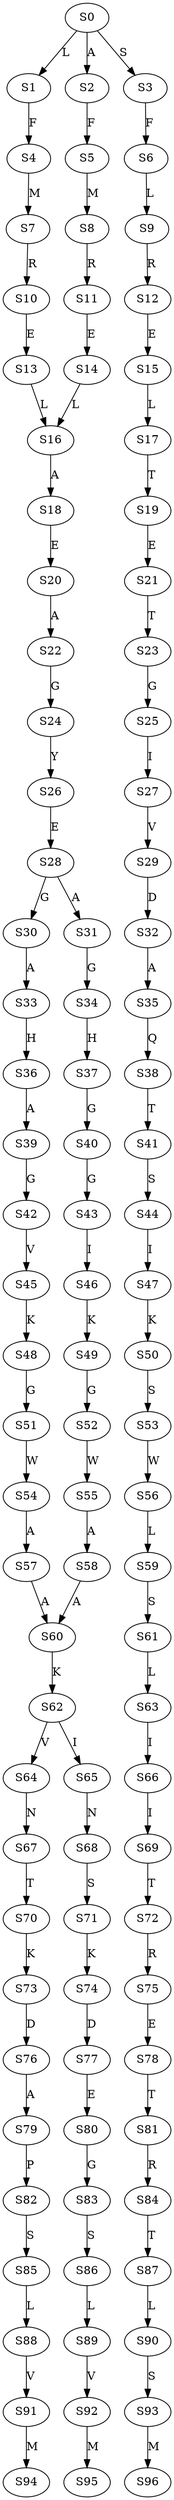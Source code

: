 strict digraph  {
	S0 -> S1 [ label = L ];
	S0 -> S2 [ label = A ];
	S0 -> S3 [ label = S ];
	S1 -> S4 [ label = F ];
	S2 -> S5 [ label = F ];
	S3 -> S6 [ label = F ];
	S4 -> S7 [ label = M ];
	S5 -> S8 [ label = M ];
	S6 -> S9 [ label = L ];
	S7 -> S10 [ label = R ];
	S8 -> S11 [ label = R ];
	S9 -> S12 [ label = R ];
	S10 -> S13 [ label = E ];
	S11 -> S14 [ label = E ];
	S12 -> S15 [ label = E ];
	S13 -> S16 [ label = L ];
	S14 -> S16 [ label = L ];
	S15 -> S17 [ label = L ];
	S16 -> S18 [ label = A ];
	S17 -> S19 [ label = T ];
	S18 -> S20 [ label = E ];
	S19 -> S21 [ label = E ];
	S20 -> S22 [ label = A ];
	S21 -> S23 [ label = T ];
	S22 -> S24 [ label = G ];
	S23 -> S25 [ label = G ];
	S24 -> S26 [ label = Y ];
	S25 -> S27 [ label = I ];
	S26 -> S28 [ label = E ];
	S27 -> S29 [ label = V ];
	S28 -> S30 [ label = G ];
	S28 -> S31 [ label = A ];
	S29 -> S32 [ label = D ];
	S30 -> S33 [ label = A ];
	S31 -> S34 [ label = G ];
	S32 -> S35 [ label = A ];
	S33 -> S36 [ label = H ];
	S34 -> S37 [ label = H ];
	S35 -> S38 [ label = Q ];
	S36 -> S39 [ label = A ];
	S37 -> S40 [ label = G ];
	S38 -> S41 [ label = T ];
	S39 -> S42 [ label = G ];
	S40 -> S43 [ label = G ];
	S41 -> S44 [ label = S ];
	S42 -> S45 [ label = V ];
	S43 -> S46 [ label = I ];
	S44 -> S47 [ label = I ];
	S45 -> S48 [ label = K ];
	S46 -> S49 [ label = K ];
	S47 -> S50 [ label = K ];
	S48 -> S51 [ label = G ];
	S49 -> S52 [ label = G ];
	S50 -> S53 [ label = S ];
	S51 -> S54 [ label = W ];
	S52 -> S55 [ label = W ];
	S53 -> S56 [ label = W ];
	S54 -> S57 [ label = A ];
	S55 -> S58 [ label = A ];
	S56 -> S59 [ label = L ];
	S57 -> S60 [ label = A ];
	S58 -> S60 [ label = A ];
	S59 -> S61 [ label = S ];
	S60 -> S62 [ label = K ];
	S61 -> S63 [ label = L ];
	S62 -> S64 [ label = V ];
	S62 -> S65 [ label = I ];
	S63 -> S66 [ label = I ];
	S64 -> S67 [ label = N ];
	S65 -> S68 [ label = N ];
	S66 -> S69 [ label = I ];
	S67 -> S70 [ label = T ];
	S68 -> S71 [ label = S ];
	S69 -> S72 [ label = T ];
	S70 -> S73 [ label = K ];
	S71 -> S74 [ label = K ];
	S72 -> S75 [ label = R ];
	S73 -> S76 [ label = D ];
	S74 -> S77 [ label = D ];
	S75 -> S78 [ label = E ];
	S76 -> S79 [ label = A ];
	S77 -> S80 [ label = E ];
	S78 -> S81 [ label = T ];
	S79 -> S82 [ label = P ];
	S80 -> S83 [ label = G ];
	S81 -> S84 [ label = R ];
	S82 -> S85 [ label = S ];
	S83 -> S86 [ label = S ];
	S84 -> S87 [ label = T ];
	S85 -> S88 [ label = L ];
	S86 -> S89 [ label = L ];
	S87 -> S90 [ label = L ];
	S88 -> S91 [ label = V ];
	S89 -> S92 [ label = V ];
	S90 -> S93 [ label = S ];
	S91 -> S94 [ label = M ];
	S92 -> S95 [ label = M ];
	S93 -> S96 [ label = M ];
}
